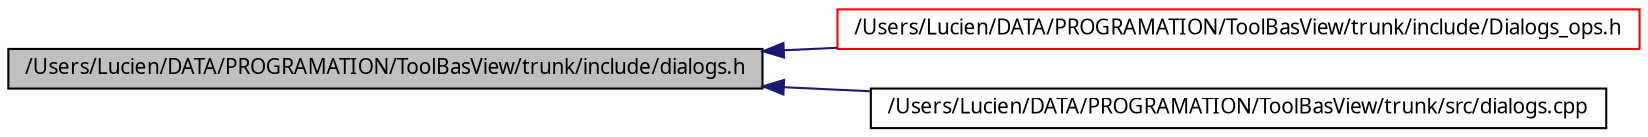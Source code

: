 digraph G
{
  edge [fontname="FreeSans.ttf",fontsize=10,labelfontname="FreeSans.ttf",labelfontsize=10];
  node [fontname="FreeSans.ttf",fontsize=10,shape=record];
  rankdir=LR;
  Node1 [label="/Users/Lucien/DATA/PROGRAMATION/ToolBasView/trunk/include/dialogs.h",height=0.2,width=0.4,color="black", fillcolor="grey75", style="filled" fontcolor="black"];
  Node1 -> Node2 [dir=back,color="midnightblue",fontsize=10,style="solid"];
  Node2 [label="/Users/Lucien/DATA/PROGRAMATION/ToolBasView/trunk/include/Dialogs_ops.h",height=0.2,width=0.4,color="red", fillcolor="white", style="filled",URL="$_dialogs__ops_8h.html"];
  Node1 -> Node5 [dir=back,color="midnightblue",fontsize=10,style="solid"];
  Node5 [label="/Users/Lucien/DATA/PROGRAMATION/ToolBasView/trunk/src/dialogs.cpp",height=0.2,width=0.4,color="black", fillcolor="white", style="filled",URL="$dialogs_8cpp.html"];
}
